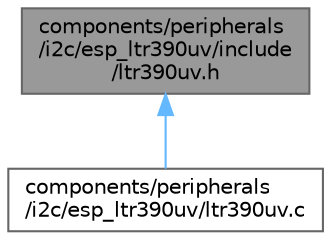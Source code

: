 digraph "components/peripherals/i2c/esp_ltr390uv/include/ltr390uv.h"
{
 // LATEX_PDF_SIZE
  bgcolor="transparent";
  edge [fontname=Helvetica,fontsize=10,labelfontname=Helvetica,labelfontsize=10];
  node [fontname=Helvetica,fontsize=10,shape=box,height=0.2,width=0.4];
  Node1 [id="Node000001",label="components/peripherals\l/i2c/esp_ltr390uv/include\l/ltr390uv.h",height=0.2,width=0.4,color="gray40", fillcolor="grey60", style="filled", fontcolor="black",tooltip=" "];
  Node1 -> Node2 [id="edge1_Node000001_Node000002",dir="back",color="steelblue1",style="solid",tooltip=" "];
  Node2 [id="Node000002",label="components/peripherals\l/i2c/esp_ltr390uv/ltr390uv.c",height=0.2,width=0.4,color="grey40", fillcolor="white", style="filled",URL="$ltr390uv_8c.html",tooltip=" "];
}
